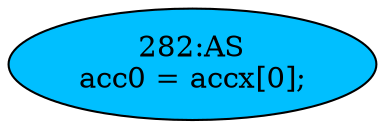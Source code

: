 strict digraph "" {
	node [label="\N"];
	"282:AS"	 [ast="<pyverilog.vparser.ast.Assign object at 0x7f5d48956110>",
		def_var="['acc0']",
		fillcolor=deepskyblue,
		label="282:AS
acc0 = accx[0];",
		statements="[]",
		style=filled,
		typ=Assign,
		use_var="['accx']"];
}

